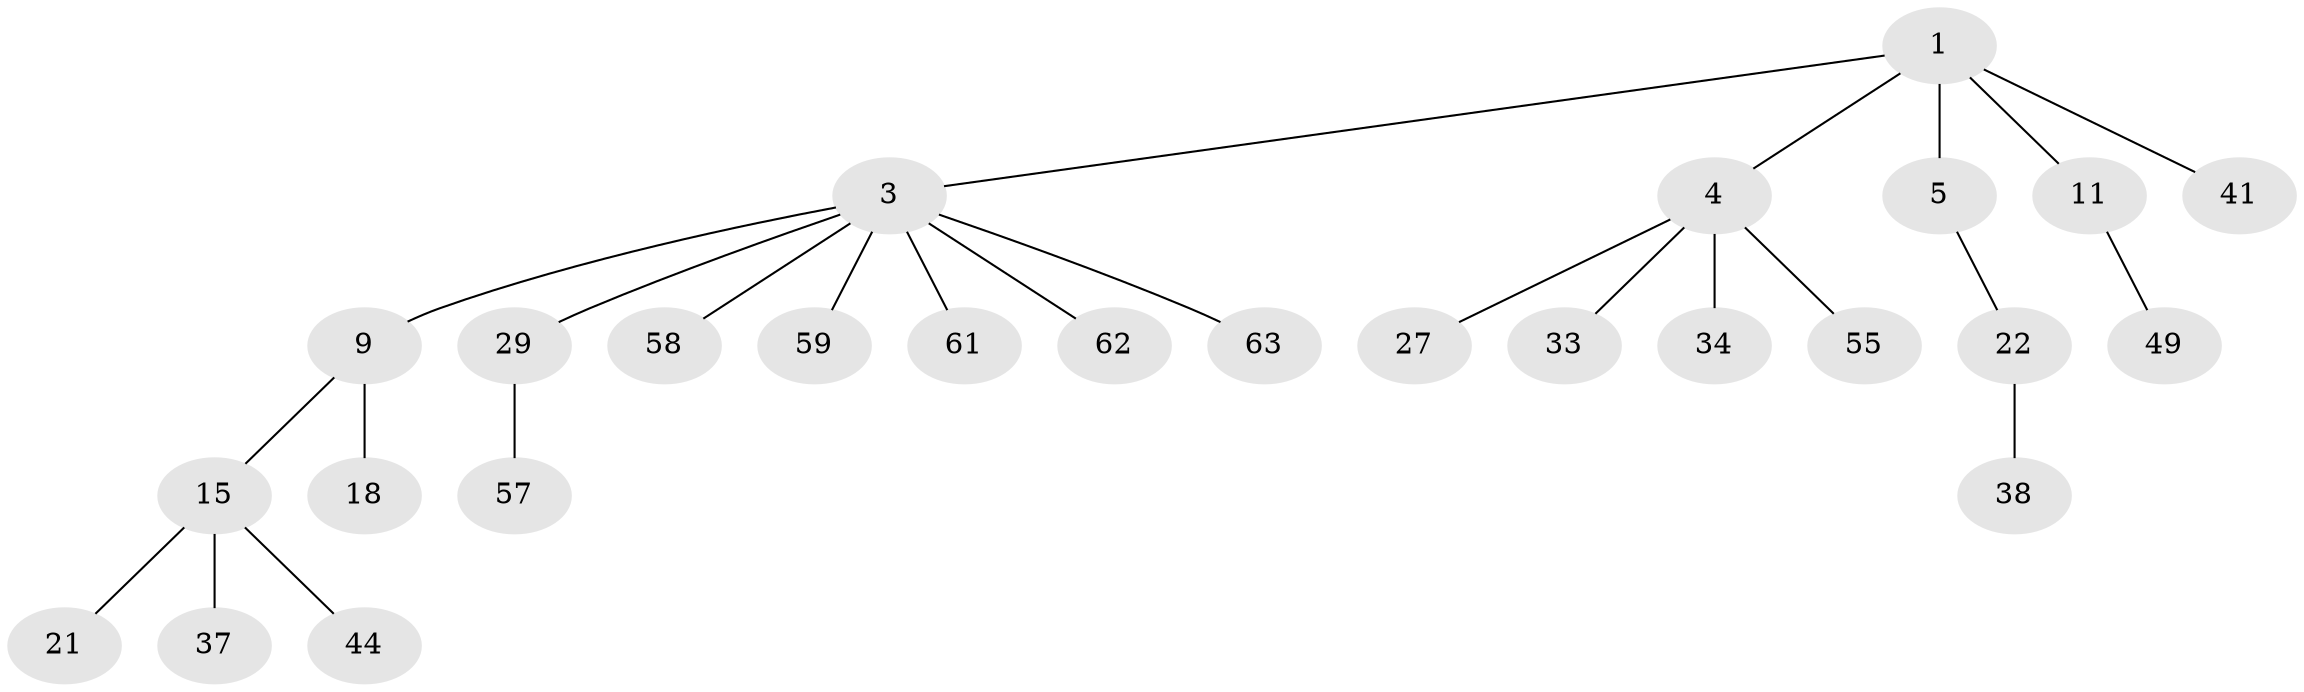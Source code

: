 // original degree distribution, {5: 0.06060606060606061, 3: 0.13636363636363635, 4: 0.045454545454545456, 7: 0.015151515151515152, 2: 0.22727272727272727, 1: 0.5151515151515151}
// Generated by graph-tools (version 1.1) at 2025/19/03/04/25 18:19:21]
// undirected, 26 vertices, 25 edges
graph export_dot {
graph [start="1"]
  node [color=gray90,style=filled];
  1 [super="+2+13"];
  3 [super="+6+19+28"];
  4 [super="+8+53+25+66+20+14"];
  5 [super="+12+46+7"];
  9 [super="+10"];
  11 [super="+26+36+32"];
  15 [super="+23+17+43+16"];
  18;
  21;
  22;
  27;
  29 [super="+35"];
  33;
  34 [super="+39"];
  37;
  38;
  41 [super="+45"];
  44;
  49;
  55;
  57 [super="+65"];
  58;
  59;
  61;
  62;
  63;
  1 -- 3;
  1 -- 11;
  1 -- 41;
  1 -- 4;
  1 -- 5;
  3 -- 9;
  3 -- 62;
  3 -- 63;
  3 -- 29;
  3 -- 58;
  3 -- 59;
  3 -- 61;
  4 -- 27;
  4 -- 33;
  4 -- 34;
  4 -- 55;
  5 -- 22;
  9 -- 18;
  9 -- 15;
  11 -- 49;
  15 -- 44;
  15 -- 37;
  15 -- 21;
  22 -- 38;
  29 -- 57;
}

